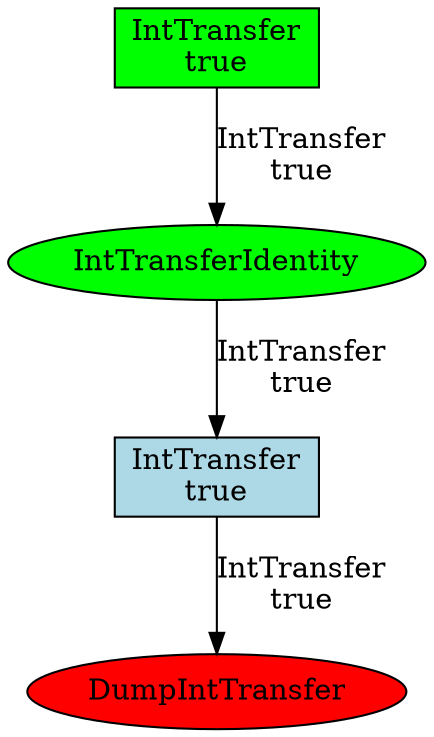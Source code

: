 // DotFileWriter -c /home/scaille/src/github/sky-lib/dataflow-manager/data-flow-manager/generator/src/test/resources/data/config.json -o /home/scaille/src/github/sky-lib/dataflow-manager/data-flow-manager/examples/src/main/resources -r /home/scaille/src/github/sky-lib/dataflow-manager/data-flow-manager/examples/src/main/reports/simple-flow-report.json -e /home/scaille/src/github/sky-lib/dataflow-manager/data-flow-manager/examples/src/main/reports/simple-flow-expected.json -f /home/scaille/src/github/sky-lib/dataflow-manager/data-flow-manager/generator/src/test/resources/data/simple-flow.json
digraph "SimpleFlow" {
    "45d3a926-6e9c-48d1-95d9-6ffc071b8f3d" [ label="IntTransfer\ntrue", shape="box" , fillcolor=green, style=filled ];
    "8a3152fb-4d16-4ff7-92a4-bce11cc30987" [ label="IntTransfer\ntrue", shape="box" , fillcolor=lightblue, style=filled ];
    "252663c7-305a-4867-ba24-855656d1e2f9" [ label="IntTransferIdentity", shape="ellipse" , fillcolor=green, style=filled ];
    "6c072b83-e71f-4307-8a0d-86724e014bd6" [ label="DumpIntTransfer", shape="ellipse" , fillcolor=red, style=filled ];
    "45d3a926-6e9c-48d1-95d9-6ffc071b8f3d" -> "252663c7-305a-4867-ba24-855656d1e2f9" [ label="IntTransfer\ntrue" ];
    "252663c7-305a-4867-ba24-855656d1e2f9" -> "8a3152fb-4d16-4ff7-92a4-bce11cc30987" [ label="IntTransfer\ntrue" ];
    "8a3152fb-4d16-4ff7-92a4-bce11cc30987" -> "6c072b83-e71f-4307-8a0d-86724e014bd6" [ label="IntTransfer\ntrue" ];
}
